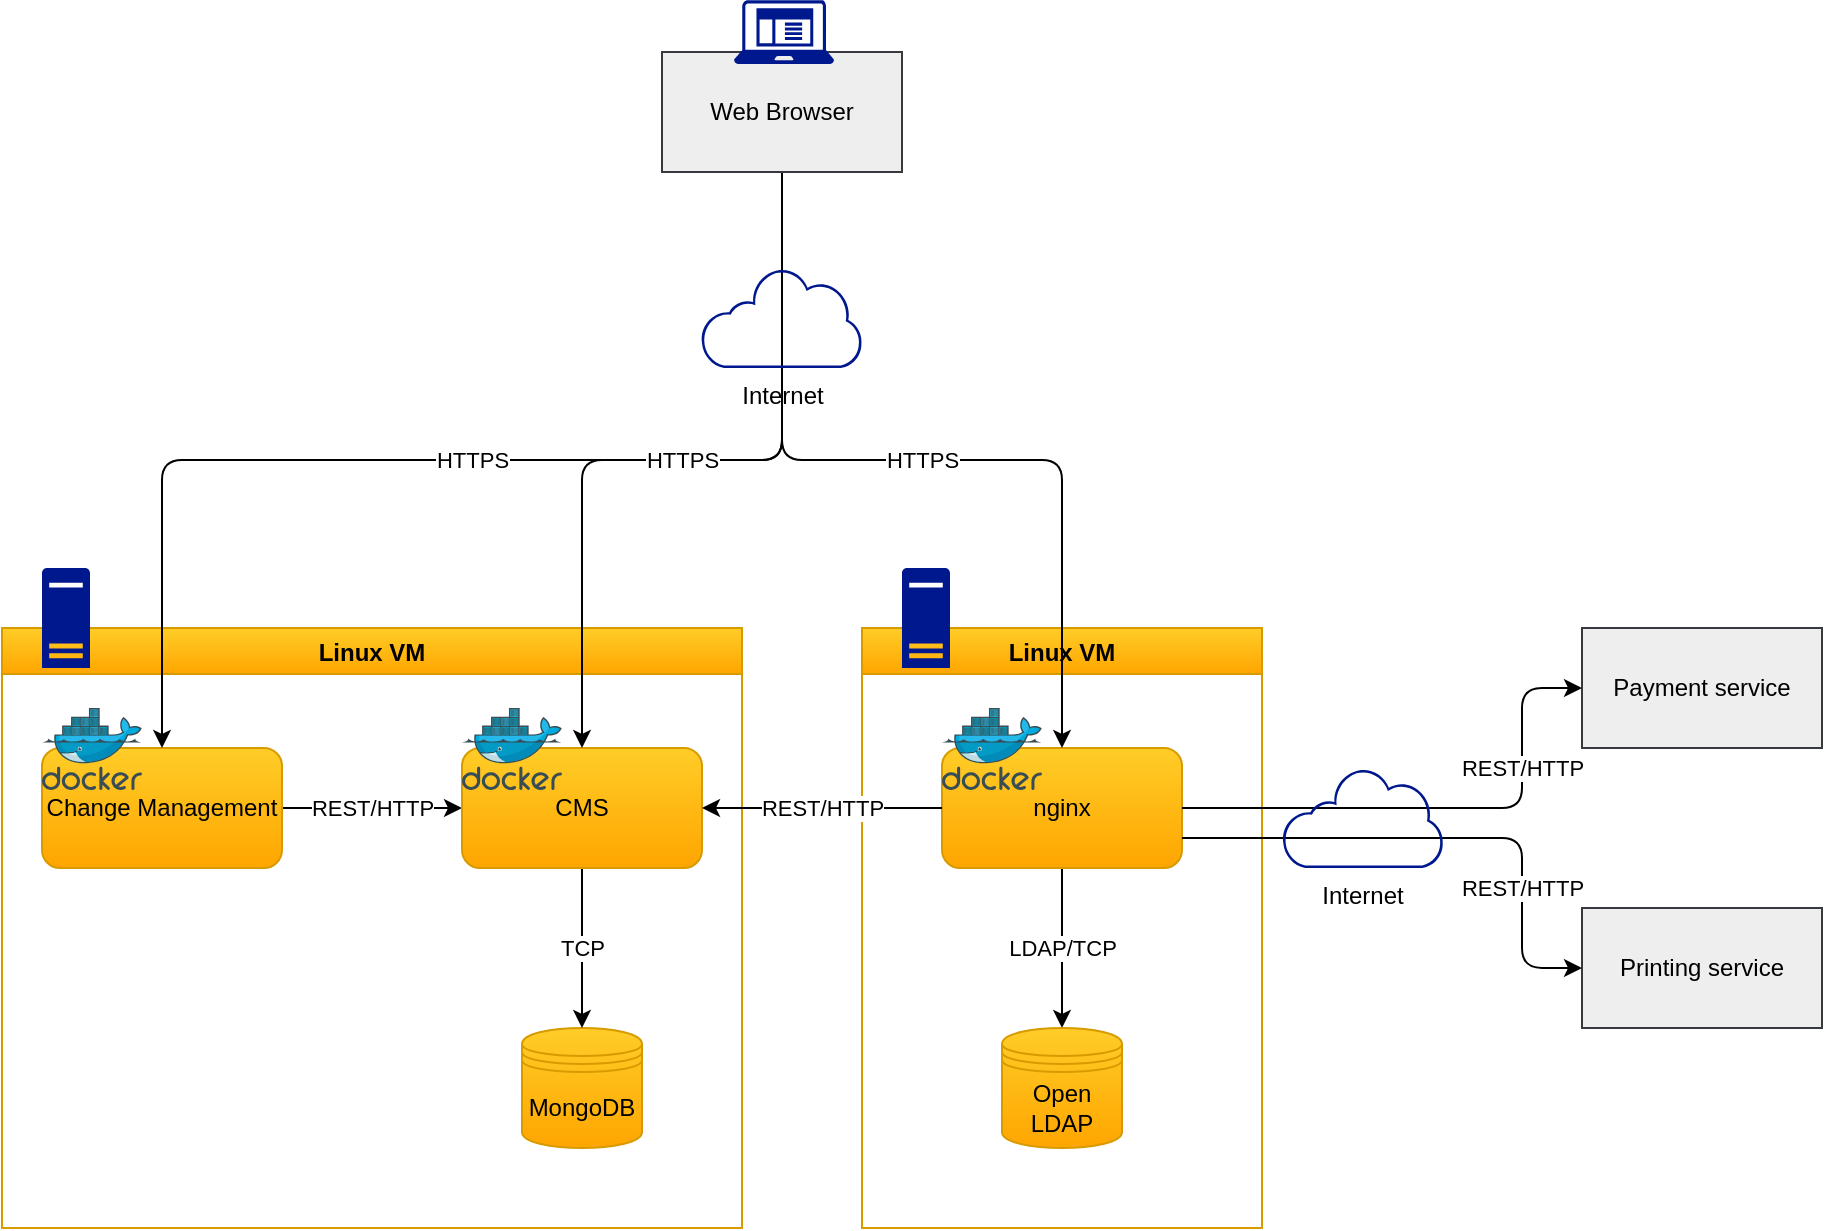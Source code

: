 <mxfile version="13.0.1" type="device"><diagram id="0tvOqB8_rTH5ASMxXU1d" name="Page-1"><mxGraphModel dx="1086" dy="1975" grid="1" gridSize="10" guides="1" tooltips="1" connect="1" arrows="1" fold="1" page="1" pageScale="1" pageWidth="827" pageHeight="1169" math="0" shadow="0"><root><mxCell id="0"/><mxCell id="1" parent="0"/><mxCell id="28G6ikFx6X6wsHy5ci5y-1" value="Linux VM" style="swimlane;gradientColor=#ffa500;fillColor=#ffcd28;strokeColor=#d79b00;" parent="1" vertex="1"><mxGeometry x="170" y="220" width="370" height="300" as="geometry"/></mxCell><mxCell id="28G6ikFx6X6wsHy5ci5y-5" value="MongoDB" style="shape=datastore;whiteSpace=wrap;html=1;gradientColor=#ffa500;fillColor=#ffcd28;strokeColor=#d79b00;" parent="28G6ikFx6X6wsHy5ci5y-1" vertex="1"><mxGeometry x="260" y="200" width="60" height="60" as="geometry"/></mxCell><mxCell id="qu0HtF6It6hckAEDAF_0-9" value="REST/HTTP" style="edgeStyle=orthogonalEdgeStyle;orthogonalLoop=1;jettySize=auto;html=1;exitX=1;exitY=0.5;exitDx=0;exitDy=0;entryX=0;entryY=0.5;entryDx=0;entryDy=0;" parent="28G6ikFx6X6wsHy5ci5y-1" source="Cy-eEU0HnDkNElM02l18-14" target="28G6ikFx6X6wsHy5ci5y-2" edge="1"><mxGeometry relative="1" as="geometry"/></mxCell><mxCell id="Cy-eEU0HnDkNElM02l18-14" value="Change Management" style="rounded=1;whiteSpace=wrap;html=1;gradientColor=#ffa500;fillColor=#ffcd28;strokeColor=#d79b00;" parent="28G6ikFx6X6wsHy5ci5y-1" vertex="1"><mxGeometry x="20" y="60" width="120" height="60" as="geometry"/></mxCell><mxCell id="qu0HtF6It6hckAEDAF_0-15" value="TCP" style="edgeStyle=orthogonalEdgeStyle;orthogonalLoop=1;jettySize=auto;html=1;exitX=0.5;exitY=1;exitDx=0;exitDy=0;entryX=0.5;entryY=0;entryDx=0;entryDy=0;" parent="28G6ikFx6X6wsHy5ci5y-1" source="28G6ikFx6X6wsHy5ci5y-2" target="28G6ikFx6X6wsHy5ci5y-5" edge="1"><mxGeometry relative="1" as="geometry"/></mxCell><mxCell id="28G6ikFx6X6wsHy5ci5y-2" value="CMS" style="rounded=1;whiteSpace=wrap;html=1;gradientColor=#ffa500;fillColor=#ffcd28;strokeColor=#d79b00;" parent="28G6ikFx6X6wsHy5ci5y-1" vertex="1"><mxGeometry x="230" y="60" width="120" height="60" as="geometry"/></mxCell><mxCell id="8k2eUk8QqgZ07i0JVap8-1" value="" style="aspect=fixed;html=1;points=[];align=center;image;fontSize=12;image=img/lib/mscae/Docker.svg;" vertex="1" parent="28G6ikFx6X6wsHy5ci5y-1"><mxGeometry x="20" y="40" width="50" height="41" as="geometry"/></mxCell><mxCell id="8k2eUk8QqgZ07i0JVap8-2" value="" style="aspect=fixed;html=1;points=[];align=center;image;fontSize=12;image=img/lib/mscae/Docker.svg;" vertex="1" parent="28G6ikFx6X6wsHy5ci5y-1"><mxGeometry x="230" y="40" width="50" height="41" as="geometry"/></mxCell><mxCell id="qu0HtF6It6hckAEDAF_0-1" value="Linux VM" style="swimlane;gradientColor=#ffa500;fillColor=#ffcd28;strokeColor=#d79b00;" parent="1" vertex="1"><mxGeometry x="600" y="220" width="200" height="300" as="geometry"/></mxCell><mxCell id="qu0HtF6It6hckAEDAF_0-8" value="LDAP/TCP" style="edgeStyle=orthogonalEdgeStyle;orthogonalLoop=1;jettySize=auto;html=1;exitX=0.5;exitY=1;exitDx=0;exitDy=0;entryX=0.5;entryY=0;entryDx=0;entryDy=0;" parent="qu0HtF6It6hckAEDAF_0-1" source="28G6ikFx6X6wsHy5ci5y-3" target="28G6ikFx6X6wsHy5ci5y-4" edge="1"><mxGeometry relative="1" as="geometry"/></mxCell><mxCell id="28G6ikFx6X6wsHy5ci5y-3" value="nginx" style="rounded=1;whiteSpace=wrap;html=1;gradientColor=#ffa500;fillColor=#ffcd28;strokeColor=#d79b00;" parent="qu0HtF6It6hckAEDAF_0-1" vertex="1"><mxGeometry x="40" y="60" width="120" height="60" as="geometry"/></mxCell><mxCell id="28G6ikFx6X6wsHy5ci5y-4" value="Open LDAP" style="shape=datastore;whiteSpace=wrap;html=1;gradientColor=#ffa500;fillColor=#ffcd28;strokeColor=#d79b00;" parent="qu0HtF6It6hckAEDAF_0-1" vertex="1"><mxGeometry x="70" y="200" width="60" height="60" as="geometry"/></mxCell><mxCell id="8k2eUk8QqgZ07i0JVap8-3" value="" style="aspect=fixed;html=1;points=[];align=center;image;fontSize=12;image=img/lib/mscae/Docker.svg;" vertex="1" parent="qu0HtF6It6hckAEDAF_0-1"><mxGeometry x="40" y="40" width="50" height="41" as="geometry"/></mxCell><mxCell id="qu0HtF6It6hckAEDAF_0-5" value="HTTPS" style="edgeStyle=orthogonalEdgeStyle;rounded=1;orthogonalLoop=1;jettySize=auto;html=1;exitX=0.5;exitY=1;exitDx=0;exitDy=0;entryX=0.5;entryY=0;entryDx=0;entryDy=0;" parent="1" source="Cy-eEU0HnDkNElM02l18-4" target="Cy-eEU0HnDkNElM02l18-14" edge="1"><mxGeometry relative="1" as="geometry"/></mxCell><mxCell id="qu0HtF6It6hckAEDAF_0-17" value="HTTPS" style="edgeStyle=orthogonalEdgeStyle;orthogonalLoop=1;jettySize=auto;html=1;exitX=0.5;exitY=1;exitDx=0;exitDy=0;entryX=0.5;entryY=0;entryDx=0;entryDy=0;" parent="1" source="Cy-eEU0HnDkNElM02l18-4" target="28G6ikFx6X6wsHy5ci5y-3" edge="1"><mxGeometry relative="1" as="geometry"/></mxCell><mxCell id="qu0HtF6It6hckAEDAF_0-18" value="HTTPS" style="edgeStyle=orthogonalEdgeStyle;orthogonalLoop=1;jettySize=auto;html=1;exitX=0.5;exitY=1;exitDx=0;exitDy=0;entryX=0.5;entryY=0;entryDx=0;entryDy=0;" parent="1" source="Cy-eEU0HnDkNElM02l18-4" target="28G6ikFx6X6wsHy5ci5y-2" edge="1"><mxGeometry relative="1" as="geometry"/></mxCell><mxCell id="Cy-eEU0HnDkNElM02l18-4" value="Web Browser" style="rounded=0;whiteSpace=wrap;html=1;fillColor=#eeeeee;strokeColor=#36393d;" parent="1" vertex="1"><mxGeometry x="500" y="-68" width="120" height="60" as="geometry"/></mxCell><mxCell id="28G6ikFx6X6wsHy5ci5y-16" value="Payment service" style="rounded=0;whiteSpace=wrap;html=1;fillColor=#eeeeee;strokeColor=#36393d;" parent="1" vertex="1"><mxGeometry x="960" y="220" width="120" height="60" as="geometry"/></mxCell><mxCell id="28G6ikFx6X6wsHy5ci5y-17" value="Printing service" style="rounded=0;whiteSpace=wrap;html=1;fillColor=#eeeeee;strokeColor=#36393d;" parent="1" vertex="1"><mxGeometry x="960" y="360" width="120" height="60" as="geometry"/></mxCell><mxCell id="qu0HtF6It6hckAEDAF_0-6" value="REST/HTTP" style="edgeStyle=orthogonalEdgeStyle;orthogonalLoop=1;jettySize=auto;html=1;exitX=1;exitY=0.5;exitDx=0;exitDy=0;entryX=0;entryY=0.5;entryDx=0;entryDy=0;" parent="1" source="28G6ikFx6X6wsHy5ci5y-3" target="28G6ikFx6X6wsHy5ci5y-16" edge="1"><mxGeometry x="0.308" y="20" relative="1" as="geometry"><Array as="points"><mxPoint x="930" y="310"/><mxPoint x="930" y="250"/></Array><mxPoint x="20" y="-20" as="offset"/></mxGeometry></mxCell><mxCell id="qu0HtF6It6hckAEDAF_0-7" value="REST/HTTP" style="edgeStyle=orthogonalEdgeStyle;orthogonalLoop=1;jettySize=auto;html=1;exitX=1;exitY=0.75;exitDx=0;exitDy=0;entryX=0;entryY=0.5;entryDx=0;entryDy=0;" parent="1" source="28G6ikFx6X6wsHy5ci5y-3" target="28G6ikFx6X6wsHy5ci5y-17" edge="1"><mxGeometry x="0.283" y="-25" relative="1" as="geometry"><Array as="points"><mxPoint x="930" y="325"/><mxPoint x="930" y="390"/></Array><mxPoint x="25" y="25" as="offset"/></mxGeometry></mxCell><mxCell id="qu0HtF6It6hckAEDAF_0-16" value="REST/HTTP" style="edgeStyle=orthogonalEdgeStyle;orthogonalLoop=1;jettySize=auto;html=1;exitX=0;exitY=0.5;exitDx=0;exitDy=0;entryX=1;entryY=0.5;entryDx=0;entryDy=0;" parent="1" source="28G6ikFx6X6wsHy5ci5y-3" target="28G6ikFx6X6wsHy5ci5y-2" edge="1"><mxGeometry relative="1" as="geometry"/></mxCell><mxCell id="8k2eUk8QqgZ07i0JVap8-4" value="" style="aspect=fixed;pointerEvents=1;shadow=0;dashed=0;html=1;strokeColor=none;labelPosition=center;verticalLabelPosition=bottom;verticalAlign=top;align=center;fillColor=#00188D;shape=mxgraph.mscae.enterprise.client_application" vertex="1" parent="1"><mxGeometry x="536" y="-94" width="50" height="32" as="geometry"/></mxCell><mxCell id="8k2eUk8QqgZ07i0JVap8-5" value="" style="aspect=fixed;pointerEvents=1;shadow=0;dashed=0;html=1;strokeColor=none;labelPosition=center;verticalLabelPosition=bottom;verticalAlign=top;align=center;fillColor=#00188D;shape=mxgraph.mscae.enterprise.server_generic" vertex="1" parent="1"><mxGeometry x="190" y="190" width="24" height="50" as="geometry"/></mxCell><mxCell id="8k2eUk8QqgZ07i0JVap8-6" value="" style="aspect=fixed;pointerEvents=1;shadow=0;dashed=0;html=1;strokeColor=none;labelPosition=center;verticalLabelPosition=bottom;verticalAlign=top;align=center;fillColor=#00188D;shape=mxgraph.mscae.enterprise.server_generic" vertex="1" parent="1"><mxGeometry x="620" y="190" width="24" height="50" as="geometry"/></mxCell><mxCell id="8k2eUk8QqgZ07i0JVap8-7" value="Internet" style="aspect=fixed;pointerEvents=1;shadow=0;dashed=0;html=1;strokeColor=none;labelPosition=center;verticalLabelPosition=bottom;verticalAlign=top;align=center;fillColor=#00188D;shape=mxgraph.mscae.enterprise.internet_hollow" vertex="1" parent="1"><mxGeometry x="810" y="290" width="80.65" height="50" as="geometry"/></mxCell><mxCell id="8k2eUk8QqgZ07i0JVap8-8" value="Internet" style="aspect=fixed;pointerEvents=1;shadow=0;dashed=0;html=1;strokeColor=none;labelPosition=center;verticalLabelPosition=bottom;verticalAlign=top;align=center;fillColor=#00188D;shape=mxgraph.mscae.enterprise.internet_hollow" vertex="1" parent="1"><mxGeometry x="519.35" y="40" width="80.65" height="50" as="geometry"/></mxCell></root></mxGraphModel></diagram></mxfile>